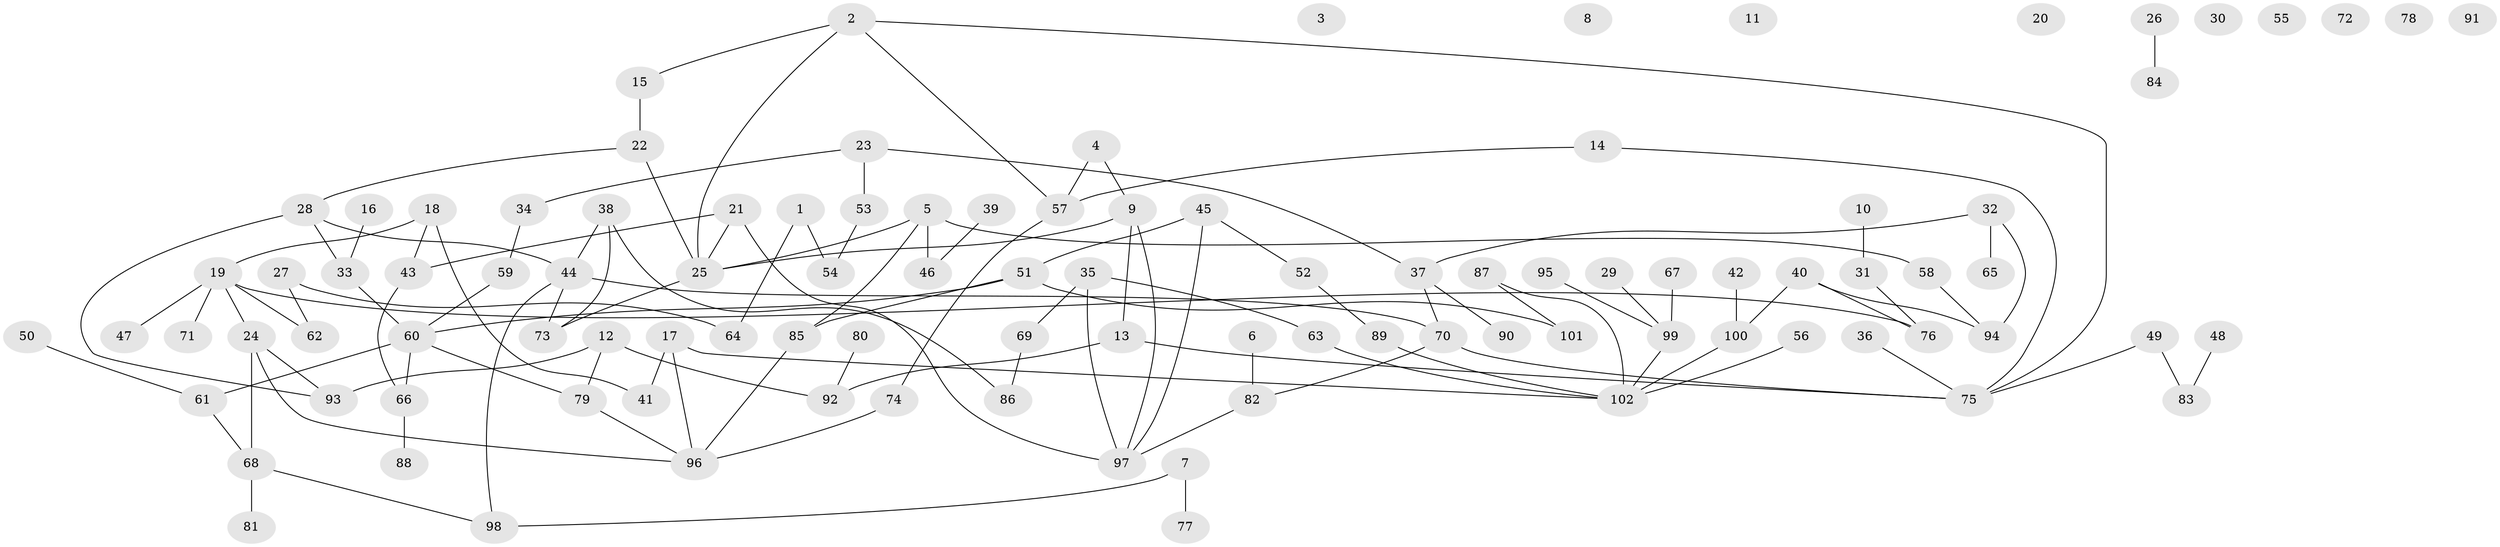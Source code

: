 // coarse degree distribution, {2: 0.25, 3: 0.078125, 0: 0.15625, 4: 0.109375, 1: 0.21875, 7: 0.046875, 8: 0.015625, 6: 0.0625, 5: 0.0625}
// Generated by graph-tools (version 1.1) at 2025/41/03/06/25 10:41:21]
// undirected, 102 vertices, 121 edges
graph export_dot {
graph [start="1"]
  node [color=gray90,style=filled];
  1;
  2;
  3;
  4;
  5;
  6;
  7;
  8;
  9;
  10;
  11;
  12;
  13;
  14;
  15;
  16;
  17;
  18;
  19;
  20;
  21;
  22;
  23;
  24;
  25;
  26;
  27;
  28;
  29;
  30;
  31;
  32;
  33;
  34;
  35;
  36;
  37;
  38;
  39;
  40;
  41;
  42;
  43;
  44;
  45;
  46;
  47;
  48;
  49;
  50;
  51;
  52;
  53;
  54;
  55;
  56;
  57;
  58;
  59;
  60;
  61;
  62;
  63;
  64;
  65;
  66;
  67;
  68;
  69;
  70;
  71;
  72;
  73;
  74;
  75;
  76;
  77;
  78;
  79;
  80;
  81;
  82;
  83;
  84;
  85;
  86;
  87;
  88;
  89;
  90;
  91;
  92;
  93;
  94;
  95;
  96;
  97;
  98;
  99;
  100;
  101;
  102;
  1 -- 54;
  1 -- 64;
  2 -- 15;
  2 -- 25;
  2 -- 57;
  2 -- 75;
  4 -- 9;
  4 -- 57;
  5 -- 25;
  5 -- 46;
  5 -- 58;
  5 -- 85;
  6 -- 82;
  7 -- 77;
  7 -- 98;
  9 -- 13;
  9 -- 25;
  9 -- 97;
  10 -- 31;
  12 -- 79;
  12 -- 92;
  12 -- 93;
  13 -- 75;
  13 -- 92;
  14 -- 57;
  14 -- 75;
  15 -- 22;
  16 -- 33;
  17 -- 41;
  17 -- 96;
  17 -- 102;
  18 -- 19;
  18 -- 41;
  18 -- 43;
  19 -- 24;
  19 -- 47;
  19 -- 62;
  19 -- 71;
  19 -- 76;
  21 -- 25;
  21 -- 43;
  21 -- 97;
  22 -- 25;
  22 -- 28;
  23 -- 34;
  23 -- 37;
  23 -- 53;
  24 -- 68;
  24 -- 93;
  24 -- 96;
  25 -- 73;
  26 -- 84;
  27 -- 62;
  27 -- 64;
  28 -- 33;
  28 -- 44;
  28 -- 93;
  29 -- 99;
  31 -- 76;
  32 -- 37;
  32 -- 65;
  32 -- 94;
  33 -- 60;
  34 -- 59;
  35 -- 63;
  35 -- 69;
  35 -- 97;
  36 -- 75;
  37 -- 70;
  37 -- 90;
  38 -- 44;
  38 -- 73;
  38 -- 86;
  39 -- 46;
  40 -- 76;
  40 -- 94;
  40 -- 100;
  42 -- 100;
  43 -- 66;
  44 -- 70;
  44 -- 73;
  44 -- 98;
  45 -- 51;
  45 -- 52;
  45 -- 97;
  48 -- 83;
  49 -- 75;
  49 -- 83;
  50 -- 61;
  51 -- 60;
  51 -- 85;
  51 -- 101;
  52 -- 89;
  53 -- 54;
  56 -- 102;
  57 -- 74;
  58 -- 94;
  59 -- 60;
  60 -- 61;
  60 -- 66;
  60 -- 79;
  61 -- 68;
  63 -- 102;
  66 -- 88;
  67 -- 99;
  68 -- 81;
  68 -- 98;
  69 -- 86;
  70 -- 75;
  70 -- 82;
  74 -- 96;
  79 -- 96;
  80 -- 92;
  82 -- 97;
  85 -- 96;
  87 -- 101;
  87 -- 102;
  89 -- 102;
  95 -- 99;
  99 -- 102;
  100 -- 102;
}
